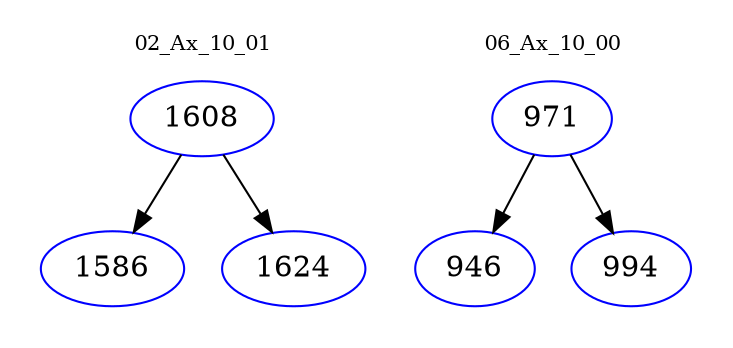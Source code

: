 digraph{
subgraph cluster_0 {
color = white
label = "02_Ax_10_01";
fontsize=10;
T0_1608 [label="1608", color="blue"]
T0_1608 -> T0_1586 [color="black"]
T0_1586 [label="1586", color="blue"]
T0_1608 -> T0_1624 [color="black"]
T0_1624 [label="1624", color="blue"]
}
subgraph cluster_1 {
color = white
label = "06_Ax_10_00";
fontsize=10;
T1_971 [label="971", color="blue"]
T1_971 -> T1_946 [color="black"]
T1_946 [label="946", color="blue"]
T1_971 -> T1_994 [color="black"]
T1_994 [label="994", color="blue"]
}
}
